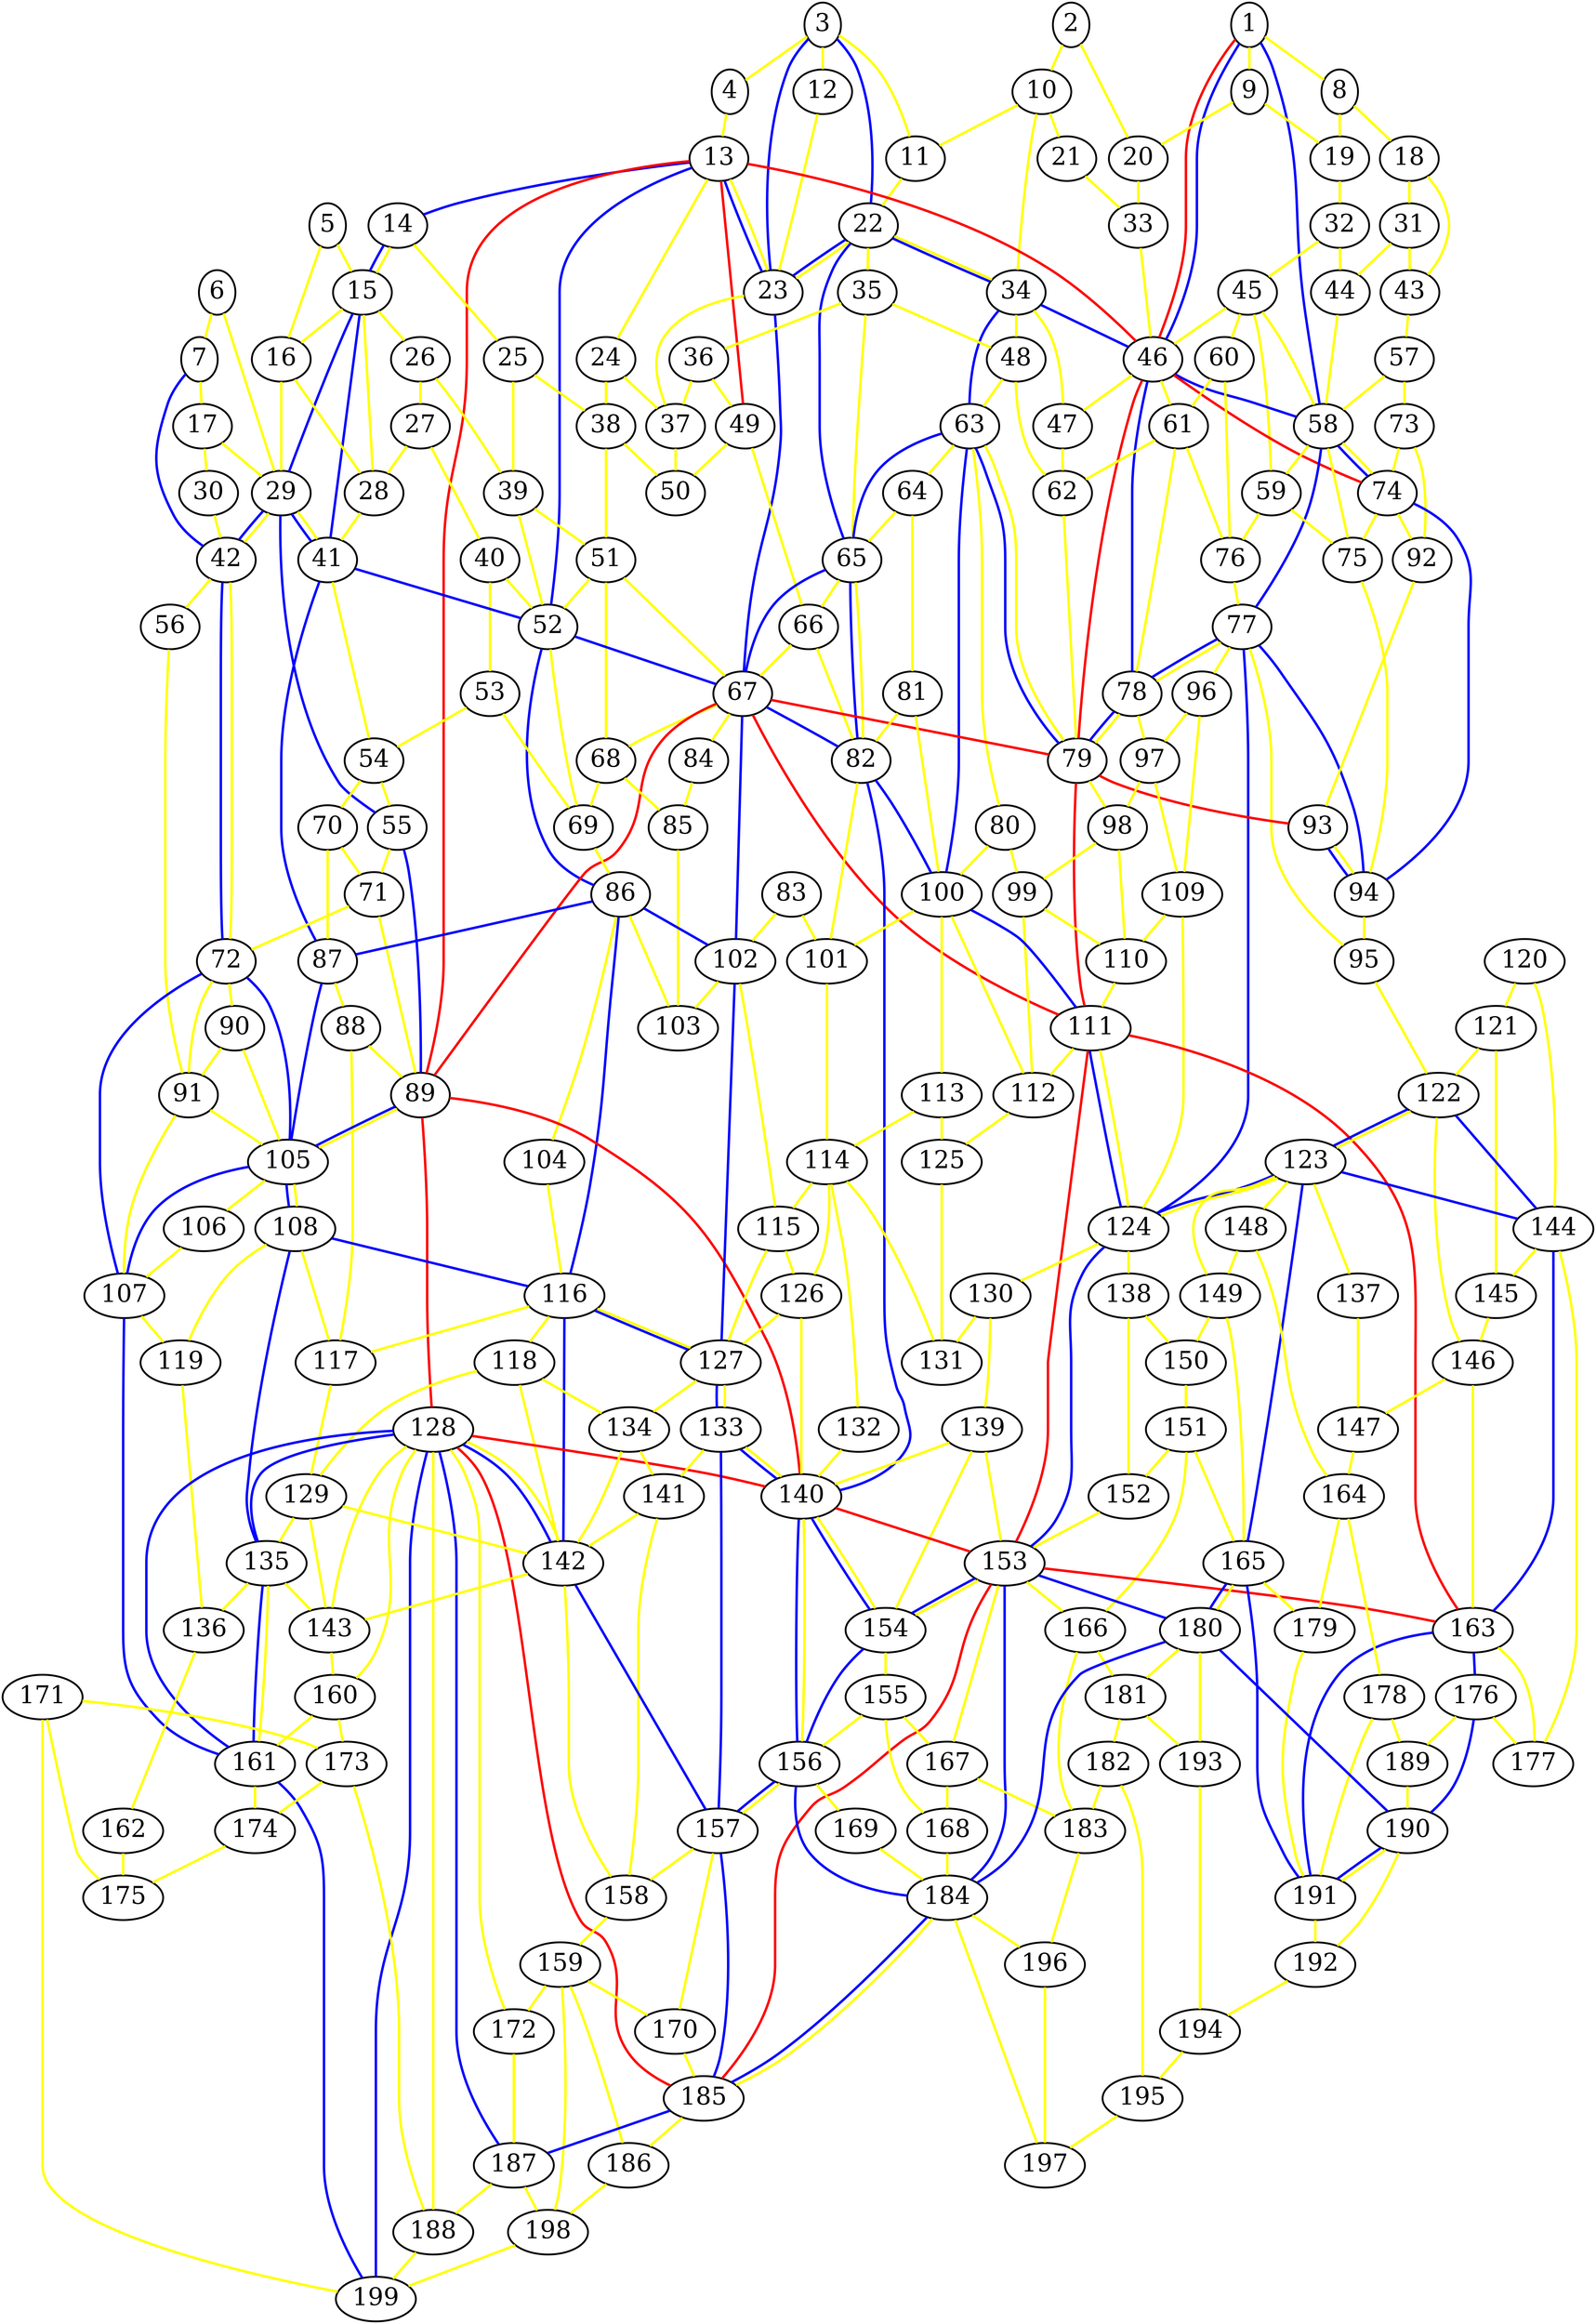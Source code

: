 graph london_graph {
1 [fontsize=40, penwidth=3];
2 [fontsize=40, penwidth=3];
3 [fontsize=40, penwidth=3];
4 [fontsize=40, penwidth=3];
5 [fontsize=40, penwidth=3];
6 [fontsize=40, penwidth=3];
7 [fontsize=40, penwidth=3];
8 [fontsize=40, penwidth=3];
9 [fontsize=40, penwidth=3];
10 [fontsize=40, penwidth=3];
11 [fontsize=40, penwidth=3];
12 [fontsize=40, penwidth=3];
13 [fontsize=40, penwidth=3];
14 [fontsize=40, penwidth=3];
15 [fontsize=40, penwidth=3];
16 [fontsize=40, penwidth=3];
17 [fontsize=40, penwidth=3];
18 [fontsize=40, penwidth=3];
19 [fontsize=40, penwidth=3];
20 [fontsize=40, penwidth=3];
21 [fontsize=40, penwidth=3];
22 [fontsize=40, penwidth=3];
23 [fontsize=40, penwidth=3];
24 [fontsize=40, penwidth=3];
25 [fontsize=40, penwidth=3];
26 [fontsize=40, penwidth=3];
27 [fontsize=40, penwidth=3];
28 [fontsize=40, penwidth=3];
29 [fontsize=40, penwidth=3];
30 [fontsize=40, penwidth=3];
31 [fontsize=40, penwidth=3];
32 [fontsize=40, penwidth=3];
33 [fontsize=40, penwidth=3];
34 [fontsize=40, penwidth=3];
35 [fontsize=40, penwidth=3];
36 [fontsize=40, penwidth=3];
37 [fontsize=40, penwidth=3];
38 [fontsize=40, penwidth=3];
39 [fontsize=40, penwidth=3];
40 [fontsize=40, penwidth=3];
41 [fontsize=40, penwidth=3];
42 [fontsize=40, penwidth=3];
43 [fontsize=40, penwidth=3];
44 [fontsize=40, penwidth=3];
45 [fontsize=40, penwidth=3];
46 [fontsize=40, penwidth=3];
47 [fontsize=40, penwidth=3];
48 [fontsize=40, penwidth=3];
49 [fontsize=40, penwidth=3];
50 [fontsize=40, penwidth=3];
51 [fontsize=40, penwidth=3];
52 [fontsize=40, penwidth=3];
53 [fontsize=40, penwidth=3];
54 [fontsize=40, penwidth=3];
55 [fontsize=40, penwidth=3];
56 [fontsize=40, penwidth=3];
57 [fontsize=40, penwidth=3];
58 [fontsize=40, penwidth=3];
59 [fontsize=40, penwidth=3];
60 [fontsize=40, penwidth=3];
61 [fontsize=40, penwidth=3];
62 [fontsize=40, penwidth=3];
63 [fontsize=40, penwidth=3];
64 [fontsize=40, penwidth=3];
65 [fontsize=40, penwidth=3];
66 [fontsize=40, penwidth=3];
67 [fontsize=40, penwidth=3];
68 [fontsize=40, penwidth=3];
69 [fontsize=40, penwidth=3];
70 [fontsize=40, penwidth=3];
71 [fontsize=40, penwidth=3];
72 [fontsize=40, penwidth=3];
73 [fontsize=40, penwidth=3];
74 [fontsize=40, penwidth=3];
75 [fontsize=40, penwidth=3];
76 [fontsize=40, penwidth=3];
77 [fontsize=40, penwidth=3];
78 [fontsize=40, penwidth=3];
79 [fontsize=40, penwidth=3];
80 [fontsize=40, penwidth=3];
81 [fontsize=40, penwidth=3];
82 [fontsize=40, penwidth=3];
83 [fontsize=40, penwidth=3];
84 [fontsize=40, penwidth=3];
85 [fontsize=40, penwidth=3];
86 [fontsize=40, penwidth=3];
87 [fontsize=40, penwidth=3];
88 [fontsize=40, penwidth=3];
89 [fontsize=40, penwidth=3];
90 [fontsize=40, penwidth=3];
91 [fontsize=40, penwidth=3];
92 [fontsize=40, penwidth=3];
93 [fontsize=40, penwidth=3];
94 [fontsize=40, penwidth=3];
95 [fontsize=40, penwidth=3];
96 [fontsize=40, penwidth=3];
97 [fontsize=40, penwidth=3];
98 [fontsize=40, penwidth=3];
99 [fontsize=40, penwidth=3];
100 [fontsize=40, penwidth=3];
101 [fontsize=40, penwidth=3];
102 [fontsize=40, penwidth=3];
103 [fontsize=40, penwidth=3];
104 [fontsize=40, penwidth=3];
105 [fontsize=40, penwidth=3];
106 [fontsize=40, penwidth=3];
107 [fontsize=40, penwidth=3];
108 [fontsize=40, penwidth=3];
109 [fontsize=40, penwidth=3];
110 [fontsize=40, penwidth=3];
111 [fontsize=40, penwidth=3];
112 [fontsize=40, penwidth=3];
113 [fontsize=40, penwidth=3];
114 [fontsize=40, penwidth=3];
115 [fontsize=40, penwidth=3];
116 [fontsize=40, penwidth=3];
117 [fontsize=40, penwidth=3];
118 [fontsize=40, penwidth=3];
119 [fontsize=40, penwidth=3];
120 [fontsize=40, penwidth=3];
121 [fontsize=40, penwidth=3];
122 [fontsize=40, penwidth=3];
123 [fontsize=40, penwidth=3];
124 [fontsize=40, penwidth=3];
125 [fontsize=40, penwidth=3];
126 [fontsize=40, penwidth=3];
127 [fontsize=40, penwidth=3];
128 [fontsize=40, penwidth=3];
129 [fontsize=40, penwidth=3];
130 [fontsize=40, penwidth=3];
131 [fontsize=40, penwidth=3];
132 [fontsize=40, penwidth=3];
133 [fontsize=40, penwidth=3];
134 [fontsize=40, penwidth=3];
135 [fontsize=40, penwidth=3];
136 [fontsize=40, penwidth=3];
137 [fontsize=40, penwidth=3];
138 [fontsize=40, penwidth=3];
139 [fontsize=40, penwidth=3];
140 [fontsize=40, penwidth=3];
141 [fontsize=40, penwidth=3];
142 [fontsize=40, penwidth=3];
143 [fontsize=40, penwidth=3];
144 [fontsize=40, penwidth=3];
145 [fontsize=40, penwidth=3];
146 [fontsize=40, penwidth=3];
147 [fontsize=40, penwidth=3];
148 [fontsize=40, penwidth=3];
149 [fontsize=40, penwidth=3];
150 [fontsize=40, penwidth=3];
151 [fontsize=40, penwidth=3];
152 [fontsize=40, penwidth=3];
153 [fontsize=40, penwidth=3];
154 [fontsize=40, penwidth=3];
155 [fontsize=40, penwidth=3];
156 [fontsize=40, penwidth=3];
157 [fontsize=40, penwidth=3];
158 [fontsize=40, penwidth=3];
159 [fontsize=40, penwidth=3];
160 [fontsize=40, penwidth=3];
161 [fontsize=40, penwidth=3];
162 [fontsize=40, penwidth=3];
163 [fontsize=40, penwidth=3];
164 [fontsize=40, penwidth=3];
165 [fontsize=40, penwidth=3];
166 [fontsize=40, penwidth=3];
167 [fontsize=40, penwidth=3];
168 [fontsize=40, penwidth=3];
169 [fontsize=40, penwidth=3];
170 [fontsize=40, penwidth=3];
171 [fontsize=40, penwidth=3];
172 [fontsize=40, penwidth=3];
173 [fontsize=40, penwidth=3];
174 [fontsize=40, penwidth=3];
175 [fontsize=40, penwidth=3];
176 [fontsize=40, penwidth=3];
177 [fontsize=40, penwidth=3];
178 [fontsize=40, penwidth=3];
179 [fontsize=40, penwidth=3];
180 [fontsize=40, penwidth=3];
181 [fontsize=40, penwidth=3];
182 [fontsize=40, penwidth=3];
183 [fontsize=40, penwidth=3];
184 [fontsize=40, penwidth=3];
185 [fontsize=40, penwidth=3];
186 [fontsize=40, penwidth=3];
187 [fontsize=40, penwidth=3];
188 [fontsize=40, penwidth=3];
189 [fontsize=40, penwidth=3];
190 [fontsize=40, penwidth=3];
191 [fontsize=40, penwidth=3];
192 [fontsize=40, penwidth=3];
193 [fontsize=40, penwidth=3];
194 [fontsize=40, penwidth=3];
195 [fontsize=40, penwidth=3];
196 [fontsize=40, penwidth=3];
197 [fontsize=40, penwidth=3];
198 [fontsize=40, penwidth=3];
199 [fontsize=40, penwidth=3];
1 -- 46  [color=red, penwidth=4];
13 -- 46  [color=red, penwidth=4];
13 -- 49  [color=red, penwidth=4];
13 -- 89  [color=red, penwidth=4];
46 -- 74  [color=red, penwidth=4];
46 -- 79  [color=red, penwidth=4];
67 -- 79  [color=red, penwidth=4];
67 -- 89  [color=red, penwidth=4];
67 -- 111  [color=red, penwidth=4];
79 -- 93  [color=red, penwidth=4];
79 -- 111  [color=red, penwidth=4];
89 -- 128  [color=red, penwidth=4];
89 -- 140  [color=red, penwidth=4];
111 -- 153  [color=red, penwidth=4];
111 -- 163  [color=red, penwidth=4];
128 -- 140  [color=red, penwidth=4];
128 -- 185  [color=red, penwidth=4];
140 -- 153  [color=red, penwidth=4];
153 -- 163  [color=red, penwidth=4];
153 -- 185  [color=red, penwidth=4];
1 -- 46  [color=blue, penwidth=4];
1 -- 58  [color=blue, penwidth=4];
3 -- 22  [color=blue, penwidth=4];
3 -- 23  [color=blue, penwidth=4];
7 -- 42  [color=blue, penwidth=4];
13 -- 14  [color=blue, penwidth=4];
13 -- 23  [color=blue, penwidth=4];
13 -- 52  [color=blue, penwidth=4];
14 -- 15  [color=blue, penwidth=4];
15 -- 29  [color=blue, penwidth=4];
15 -- 41  [color=blue, penwidth=4];
22 -- 23  [color=blue, penwidth=4];
22 -- 34  [color=blue, penwidth=4];
22 -- 65  [color=blue, penwidth=4];
23 -- 67  [color=blue, penwidth=4];
29 -- 41  [color=blue, penwidth=4];
29 -- 42  [color=blue, penwidth=4];
29 -- 55  [color=blue, penwidth=4];
34 -- 46  [color=blue, penwidth=4];
34 -- 63  [color=blue, penwidth=4];
41 -- 52  [color=blue, penwidth=4];
41 -- 87  [color=blue, penwidth=4];
42 -- 72  [color=blue, penwidth=4];
46 -- 58  [color=blue, penwidth=4];
46 -- 78  [color=blue, penwidth=4];
52 -- 67  [color=blue, penwidth=4];
52 -- 86  [color=blue, penwidth=4];
55 -- 89  [color=blue, penwidth=4];
58 -- 74  [color=blue, penwidth=4];
58 -- 77  [color=blue, penwidth=4];
63 -- 65  [color=blue, penwidth=4];
63 -- 79  [color=blue, penwidth=4];
63 -- 100  [color=blue, penwidth=4];
65 -- 67  [color=blue, penwidth=4];
65 -- 82  [color=blue, penwidth=4];
67 -- 82  [color=blue, penwidth=4];
67 -- 102  [color=blue, penwidth=4];
72 -- 105  [color=blue, penwidth=4];
72 -- 107  [color=blue, penwidth=4];
74 -- 94  [color=blue, penwidth=4];
77 -- 78  [color=blue, penwidth=4];
77 -- 94  [color=blue, penwidth=4];
77 -- 124  [color=blue, penwidth=4];
78 -- 79  [color=blue, penwidth=4];
82 -- 100  [color=blue, penwidth=4];
82 -- 140  [color=blue, penwidth=4];
86 -- 87  [color=blue, penwidth=4];
86 -- 102  [color=blue, penwidth=4];
86 -- 116  [color=blue, penwidth=4];
87 -- 105  [color=blue, penwidth=4];
89 -- 105  [color=blue, penwidth=4];
93 -- 94  [color=blue, penwidth=4];
100 -- 111  [color=blue, penwidth=4];
102 -- 127  [color=blue, penwidth=4];
105 -- 107  [color=blue, penwidth=4];
105 -- 108  [color=blue, penwidth=4];
107 -- 161  [color=blue, penwidth=4];
108 -- 116  [color=blue, penwidth=4];
108 -- 135  [color=blue, penwidth=4];
111 -- 124  [color=blue, penwidth=4];
116 -- 127  [color=blue, penwidth=4];
116 -- 142  [color=blue, penwidth=4];
122 -- 123  [color=blue, penwidth=4];
122 -- 144  [color=blue, penwidth=4];
123 -- 124  [color=blue, penwidth=4];
123 -- 144  [color=blue, penwidth=4];
123 -- 165  [color=blue, penwidth=4];
124 -- 153  [color=blue, penwidth=4];
127 -- 133  [color=blue, penwidth=4];
128 -- 135  [color=blue, penwidth=4];
128 -- 142  [color=blue, penwidth=4];
128 -- 161  [color=blue, penwidth=4];
128 -- 187  [color=blue, penwidth=4];
128 -- 199  [color=blue, penwidth=4];
133 -- 140  [color=blue, penwidth=4];
133 -- 157  [color=blue, penwidth=4];
135 -- 161  [color=blue, penwidth=4];
140 -- 154  [color=blue, penwidth=4];
140 -- 156  [color=blue, penwidth=4];
142 -- 157  [color=blue, penwidth=4];
144 -- 163  [color=blue, penwidth=4];
153 -- 154  [color=blue, penwidth=4];
153 -- 180  [color=blue, penwidth=4];
153 -- 184  [color=blue, penwidth=4];
154 -- 156  [color=blue, penwidth=4];
156 -- 157  [color=blue, penwidth=4];
156 -- 184  [color=blue, penwidth=4];
157 -- 185  [color=blue, penwidth=4];
161 -- 199  [color=blue, penwidth=4];
163 -- 176  [color=blue, penwidth=4];
163 -- 191  [color=blue, penwidth=4];
165 -- 180  [color=blue, penwidth=4];
165 -- 191  [color=blue, penwidth=4];
176 -- 190  [color=blue, penwidth=4];
180 -- 184  [color=blue, penwidth=4];
180 -- 190  [color=blue, penwidth=4];
184 -- 185  [color=blue, penwidth=4];
185 -- 187  [color=blue, penwidth=4];
190 -- 191  [color=blue, penwidth=4];
1 -- 8  [color=yellow, penwidth=4];
1 -- 9  [color=yellow, penwidth=4];
2 -- 10  [color=yellow, penwidth=4];
2 -- 20  [color=yellow, penwidth=4];
3 -- 4  [color=yellow, penwidth=4];
3 -- 11  [color=yellow, penwidth=4];
3 -- 12  [color=yellow, penwidth=4];
4 -- 13  [color=yellow, penwidth=4];
5 -- 15  [color=yellow, penwidth=4];
5 -- 16  [color=yellow, penwidth=4];
6 -- 7  [color=yellow, penwidth=4];
6 -- 29  [color=yellow, penwidth=4];
7 -- 17  [color=yellow, penwidth=4];
8 -- 18  [color=yellow, penwidth=4];
8 -- 19  [color=yellow, penwidth=4];
9 -- 19  [color=yellow, penwidth=4];
9 -- 20  [color=yellow, penwidth=4];
10 -- 11  [color=yellow, penwidth=4];
10 -- 21  [color=yellow, penwidth=4];
10 -- 34  [color=yellow, penwidth=4];
11 -- 22  [color=yellow, penwidth=4];
12 -- 23  [color=yellow, penwidth=4];
13 -- 23  [color=yellow, penwidth=4];
13 -- 24  [color=yellow, penwidth=4];
14 -- 15  [color=yellow, penwidth=4];
14 -- 25  [color=yellow, penwidth=4];
15 -- 16  [color=yellow, penwidth=4];
15 -- 26  [color=yellow, penwidth=4];
15 -- 28  [color=yellow, penwidth=4];
16 -- 28  [color=yellow, penwidth=4];
16 -- 29  [color=yellow, penwidth=4];
17 -- 29  [color=yellow, penwidth=4];
17 -- 30  [color=yellow, penwidth=4];
18 -- 31  [color=yellow, penwidth=4];
18 -- 43  [color=yellow, penwidth=4];
19 -- 32  [color=yellow, penwidth=4];
20 -- 33  [color=yellow, penwidth=4];
21 -- 33  [color=yellow, penwidth=4];
22 -- 23  [color=yellow, penwidth=4];
22 -- 34  [color=yellow, penwidth=4];
22 -- 35  [color=yellow, penwidth=4];
23 -- 37  [color=yellow, penwidth=4];
24 -- 37  [color=yellow, penwidth=4];
24 -- 38  [color=yellow, penwidth=4];
25 -- 38  [color=yellow, penwidth=4];
25 -- 39  [color=yellow, penwidth=4];
26 -- 27  [color=yellow, penwidth=4];
26 -- 39  [color=yellow, penwidth=4];
27 -- 28  [color=yellow, penwidth=4];
27 -- 40  [color=yellow, penwidth=4];
28 -- 41  [color=yellow, penwidth=4];
29 -- 41  [color=yellow, penwidth=4];
29 -- 42  [color=yellow, penwidth=4];
30 -- 42  [color=yellow, penwidth=4];
31 -- 43  [color=yellow, penwidth=4];
31 -- 44  [color=yellow, penwidth=4];
32 -- 44  [color=yellow, penwidth=4];
32 -- 45  [color=yellow, penwidth=4];
33 -- 46  [color=yellow, penwidth=4];
34 -- 47  [color=yellow, penwidth=4];
34 -- 48  [color=yellow, penwidth=4];
35 -- 36  [color=yellow, penwidth=4];
35 -- 48  [color=yellow, penwidth=4];
35 -- 65  [color=yellow, penwidth=4];
36 -- 37  [color=yellow, penwidth=4];
36 -- 49  [color=yellow, penwidth=4];
37 -- 50  [color=yellow, penwidth=4];
38 -- 50  [color=yellow, penwidth=4];
38 -- 51  [color=yellow, penwidth=4];
39 -- 51  [color=yellow, penwidth=4];
39 -- 52  [color=yellow, penwidth=4];
40 -- 52  [color=yellow, penwidth=4];
40 -- 53  [color=yellow, penwidth=4];
41 -- 54  [color=yellow, penwidth=4];
42 -- 56  [color=yellow, penwidth=4];
42 -- 72  [color=yellow, penwidth=4];
43 -- 57  [color=yellow, penwidth=4];
44 -- 58  [color=yellow, penwidth=4];
45 -- 46  [color=yellow, penwidth=4];
45 -- 58  [color=yellow, penwidth=4];
45 -- 59  [color=yellow, penwidth=4];
45 -- 60  [color=yellow, penwidth=4];
46 -- 47  [color=yellow, penwidth=4];
46 -- 61  [color=yellow, penwidth=4];
47 -- 62  [color=yellow, penwidth=4];
48 -- 62  [color=yellow, penwidth=4];
48 -- 63  [color=yellow, penwidth=4];
49 -- 50  [color=yellow, penwidth=4];
49 -- 66  [color=yellow, penwidth=4];
51 -- 52  [color=yellow, penwidth=4];
51 -- 67  [color=yellow, penwidth=4];
51 -- 68  [color=yellow, penwidth=4];
52 -- 69  [color=yellow, penwidth=4];
53 -- 54  [color=yellow, penwidth=4];
53 -- 69  [color=yellow, penwidth=4];
54 -- 55  [color=yellow, penwidth=4];
54 -- 70  [color=yellow, penwidth=4];
55 -- 71  [color=yellow, penwidth=4];
56 -- 91  [color=yellow, penwidth=4];
57 -- 58  [color=yellow, penwidth=4];
57 -- 73  [color=yellow, penwidth=4];
58 -- 59  [color=yellow, penwidth=4];
58 -- 74  [color=yellow, penwidth=4];
58 -- 75  [color=yellow, penwidth=4];
59 -- 75  [color=yellow, penwidth=4];
59 -- 76  [color=yellow, penwidth=4];
60 -- 61  [color=yellow, penwidth=4];
60 -- 76  [color=yellow, penwidth=4];
61 -- 62  [color=yellow, penwidth=4];
61 -- 76  [color=yellow, penwidth=4];
61 -- 78  [color=yellow, penwidth=4];
62 -- 79  [color=yellow, penwidth=4];
63 -- 64  [color=yellow, penwidth=4];
63 -- 79  [color=yellow, penwidth=4];
63 -- 80  [color=yellow, penwidth=4];
64 -- 65  [color=yellow, penwidth=4];
64 -- 81  [color=yellow, penwidth=4];
65 -- 66  [color=yellow, penwidth=4];
65 -- 82  [color=yellow, penwidth=4];
66 -- 67  [color=yellow, penwidth=4];
66 -- 82  [color=yellow, penwidth=4];
67 -- 68  [color=yellow, penwidth=4];
67 -- 84  [color=yellow, penwidth=4];
68 -- 69  [color=yellow, penwidth=4];
68 -- 85  [color=yellow, penwidth=4];
69 -- 86  [color=yellow, penwidth=4];
70 -- 71  [color=yellow, penwidth=4];
70 -- 87  [color=yellow, penwidth=4];
71 -- 72  [color=yellow, penwidth=4];
71 -- 89  [color=yellow, penwidth=4];
72 -- 90  [color=yellow, penwidth=4];
72 -- 91  [color=yellow, penwidth=4];
73 -- 74  [color=yellow, penwidth=4];
73 -- 92  [color=yellow, penwidth=4];
74 -- 75  [color=yellow, penwidth=4];
74 -- 92  [color=yellow, penwidth=4];
75 -- 94  [color=yellow, penwidth=4];
76 -- 77  [color=yellow, penwidth=4];
77 -- 78  [color=yellow, penwidth=4];
77 -- 95  [color=yellow, penwidth=4];
77 -- 96  [color=yellow, penwidth=4];
78 -- 79  [color=yellow, penwidth=4];
78 -- 97  [color=yellow, penwidth=4];
79 -- 98  [color=yellow, penwidth=4];
80 -- 99  [color=yellow, penwidth=4];
80 -- 100  [color=yellow, penwidth=4];
81 -- 82  [color=yellow, penwidth=4];
81 -- 100  [color=yellow, penwidth=4];
82 -- 101  [color=yellow, penwidth=4];
83 -- 101  [color=yellow, penwidth=4];
83 -- 102  [color=yellow, penwidth=4];
84 -- 85  [color=yellow, penwidth=4];
85 -- 103  [color=yellow, penwidth=4];
86 -- 103  [color=yellow, penwidth=4];
86 -- 104  [color=yellow, penwidth=4];
87 -- 88  [color=yellow, penwidth=4];
88 -- 89  [color=yellow, penwidth=4];
88 -- 117  [color=yellow, penwidth=4];
89 -- 105  [color=yellow, penwidth=4];
90 -- 91  [color=yellow, penwidth=4];
90 -- 105  [color=yellow, penwidth=4];
91 -- 105  [color=yellow, penwidth=4];
91 -- 107  [color=yellow, penwidth=4];
92 -- 93  [color=yellow, penwidth=4];
93 -- 94  [color=yellow, penwidth=4];
94 -- 95  [color=yellow, penwidth=4];
95 -- 122  [color=yellow, penwidth=4];
96 -- 97  [color=yellow, penwidth=4];
96 -- 109  [color=yellow, penwidth=4];
97 -- 98  [color=yellow, penwidth=4];
97 -- 109  [color=yellow, penwidth=4];
98 -- 99  [color=yellow, penwidth=4];
98 -- 110  [color=yellow, penwidth=4];
99 -- 110  [color=yellow, penwidth=4];
99 -- 112  [color=yellow, penwidth=4];
100 -- 101  [color=yellow, penwidth=4];
100 -- 112  [color=yellow, penwidth=4];
100 -- 113  [color=yellow, penwidth=4];
101 -- 114  [color=yellow, penwidth=4];
102 -- 103  [color=yellow, penwidth=4];
102 -- 115  [color=yellow, penwidth=4];
104 -- 116  [color=yellow, penwidth=4];
105 -- 106  [color=yellow, penwidth=4];
105 -- 108  [color=yellow, penwidth=4];
106 -- 107  [color=yellow, penwidth=4];
107 -- 119  [color=yellow, penwidth=4];
108 -- 117  [color=yellow, penwidth=4];
108 -- 119  [color=yellow, penwidth=4];
109 -- 110  [color=yellow, penwidth=4];
109 -- 124  [color=yellow, penwidth=4];
110 -- 111  [color=yellow, penwidth=4];
111 -- 112  [color=yellow, penwidth=4];
111 -- 124  [color=yellow, penwidth=4];
112 -- 125  [color=yellow, penwidth=4];
113 -- 114  [color=yellow, penwidth=4];
113 -- 125  [color=yellow, penwidth=4];
114 -- 115  [color=yellow, penwidth=4];
114 -- 126  [color=yellow, penwidth=4];
114 -- 131  [color=yellow, penwidth=4];
114 -- 132  [color=yellow, penwidth=4];
115 -- 126  [color=yellow, penwidth=4];
115 -- 127  [color=yellow, penwidth=4];
116 -- 117  [color=yellow, penwidth=4];
116 -- 118  [color=yellow, penwidth=4];
116 -- 127  [color=yellow, penwidth=4];
117 -- 129  [color=yellow, penwidth=4];
118 -- 129  [color=yellow, penwidth=4];
118 -- 134  [color=yellow, penwidth=4];
118 -- 142  [color=yellow, penwidth=4];
119 -- 136  [color=yellow, penwidth=4];
120 -- 121  [color=yellow, penwidth=4];
120 -- 144  [color=yellow, penwidth=4];
121 -- 122  [color=yellow, penwidth=4];
121 -- 145  [color=yellow, penwidth=4];
122 -- 123  [color=yellow, penwidth=4];
122 -- 146  [color=yellow, penwidth=4];
123 -- 124  [color=yellow, penwidth=4];
123 -- 137  [color=yellow, penwidth=4];
123 -- 148  [color=yellow, penwidth=4];
123 -- 149  [color=yellow, penwidth=4];
124 -- 130  [color=yellow, penwidth=4];
124 -- 138  [color=yellow, penwidth=4];
125 -- 131  [color=yellow, penwidth=4];
126 -- 127  [color=yellow, penwidth=4];
126 -- 140  [color=yellow, penwidth=4];
127 -- 133  [color=yellow, penwidth=4];
127 -- 134  [color=yellow, penwidth=4];
128 -- 142  [color=yellow, penwidth=4];
128 -- 143  [color=yellow, penwidth=4];
128 -- 160  [color=yellow, penwidth=4];
128 -- 172  [color=yellow, penwidth=4];
128 -- 188  [color=yellow, penwidth=4];
129 -- 135  [color=yellow, penwidth=4];
129 -- 142  [color=yellow, penwidth=4];
129 -- 143  [color=yellow, penwidth=4];
130 -- 131  [color=yellow, penwidth=4];
130 -- 139  [color=yellow, penwidth=4];
132 -- 140  [color=yellow, penwidth=4];
133 -- 140  [color=yellow, penwidth=4];
133 -- 141  [color=yellow, penwidth=4];
134 -- 141  [color=yellow, penwidth=4];
134 -- 142  [color=yellow, penwidth=4];
135 -- 136  [color=yellow, penwidth=4];
135 -- 143  [color=yellow, penwidth=4];
135 -- 161  [color=yellow, penwidth=4];
136 -- 162  [color=yellow, penwidth=4];
137 -- 147  [color=yellow, penwidth=4];
138 -- 150  [color=yellow, penwidth=4];
138 -- 152  [color=yellow, penwidth=4];
139 -- 140  [color=yellow, penwidth=4];
139 -- 153  [color=yellow, penwidth=4];
139 -- 154  [color=yellow, penwidth=4];
140 -- 154  [color=yellow, penwidth=4];
140 -- 156  [color=yellow, penwidth=4];
141 -- 142  [color=yellow, penwidth=4];
141 -- 158  [color=yellow, penwidth=4];
142 -- 143  [color=yellow, penwidth=4];
142 -- 158  [color=yellow, penwidth=4];
143 -- 160  [color=yellow, penwidth=4];
144 -- 145  [color=yellow, penwidth=4];
144 -- 177  [color=yellow, penwidth=4];
145 -- 146  [color=yellow, penwidth=4];
146 -- 147  [color=yellow, penwidth=4];
146 -- 163  [color=yellow, penwidth=4];
147 -- 164  [color=yellow, penwidth=4];
148 -- 149  [color=yellow, penwidth=4];
148 -- 164  [color=yellow, penwidth=4];
149 -- 150  [color=yellow, penwidth=4];
149 -- 165  [color=yellow, penwidth=4];
150 -- 151  [color=yellow, penwidth=4];
151 -- 152  [color=yellow, penwidth=4];
151 -- 165  [color=yellow, penwidth=4];
151 -- 166  [color=yellow, penwidth=4];
152 -- 153  [color=yellow, penwidth=4];
153 -- 154  [color=yellow, penwidth=4];
153 -- 166  [color=yellow, penwidth=4];
153 -- 167  [color=yellow, penwidth=4];
154 -- 155  [color=yellow, penwidth=4];
155 -- 156  [color=yellow, penwidth=4];
155 -- 167  [color=yellow, penwidth=4];
155 -- 168  [color=yellow, penwidth=4];
156 -- 157  [color=yellow, penwidth=4];
156 -- 169  [color=yellow, penwidth=4];
157 -- 158  [color=yellow, penwidth=4];
157 -- 170  [color=yellow, penwidth=4];
158 -- 159  [color=yellow, penwidth=4];
159 -- 170  [color=yellow, penwidth=4];
159 -- 172  [color=yellow, penwidth=4];
159 -- 186  [color=yellow, penwidth=4];
159 -- 198  [color=yellow, penwidth=4];
160 -- 161  [color=yellow, penwidth=4];
160 -- 173  [color=yellow, penwidth=4];
161 -- 174  [color=yellow, penwidth=4];
162 -- 175  [color=yellow, penwidth=4];
163 -- 177  [color=yellow, penwidth=4];
164 -- 178  [color=yellow, penwidth=4];
164 -- 179  [color=yellow, penwidth=4];
165 -- 179  [color=yellow, penwidth=4];
165 -- 180  [color=yellow, penwidth=4];
166 -- 181  [color=yellow, penwidth=4];
166 -- 183  [color=yellow, penwidth=4];
167 -- 168  [color=yellow, penwidth=4];
167 -- 183  [color=yellow, penwidth=4];
168 -- 184  [color=yellow, penwidth=4];
169 -- 184  [color=yellow, penwidth=4];
170 -- 185  [color=yellow, penwidth=4];
171 -- 173  [color=yellow, penwidth=4];
171 -- 175  [color=yellow, penwidth=4];
171 -- 199  [color=yellow, penwidth=4];
172 -- 187  [color=yellow, penwidth=4];
173 -- 174  [color=yellow, penwidth=4];
173 -- 188  [color=yellow, penwidth=4];
174 -- 175  [color=yellow, penwidth=4];
176 -- 177  [color=yellow, penwidth=4];
176 -- 189  [color=yellow, penwidth=4];
178 -- 189  [color=yellow, penwidth=4];
178 -- 191  [color=yellow, penwidth=4];
179 -- 191  [color=yellow, penwidth=4];
180 -- 181  [color=yellow, penwidth=4];
180 -- 193  [color=yellow, penwidth=4];
181 -- 182  [color=yellow, penwidth=4];
181 -- 193  [color=yellow, penwidth=4];
182 -- 183  [color=yellow, penwidth=4];
182 -- 195  [color=yellow, penwidth=4];
183 -- 196  [color=yellow, penwidth=4];
184 -- 185  [color=yellow, penwidth=4];
184 -- 196  [color=yellow, penwidth=4];
184 -- 197  [color=yellow, penwidth=4];
185 -- 186  [color=yellow, penwidth=4];
186 -- 198  [color=yellow, penwidth=4];
187 -- 188  [color=yellow, penwidth=4];
187 -- 198  [color=yellow, penwidth=4];
188 -- 199  [color=yellow, penwidth=4];
189 -- 190  [color=yellow, penwidth=4];
190 -- 191  [color=yellow, penwidth=4];
190 -- 192  [color=yellow, penwidth=4];
191 -- 192  [color=yellow, penwidth=4];
192 -- 194  [color=yellow, penwidth=4];
193 -- 194  [color=yellow, penwidth=4];
194 -- 195  [color=yellow, penwidth=4];
195 -- 197  [color=yellow, penwidth=4];
196 -- 197  [color=yellow, penwidth=4];
198 -- 199  [color=yellow, penwidth=4];
}
